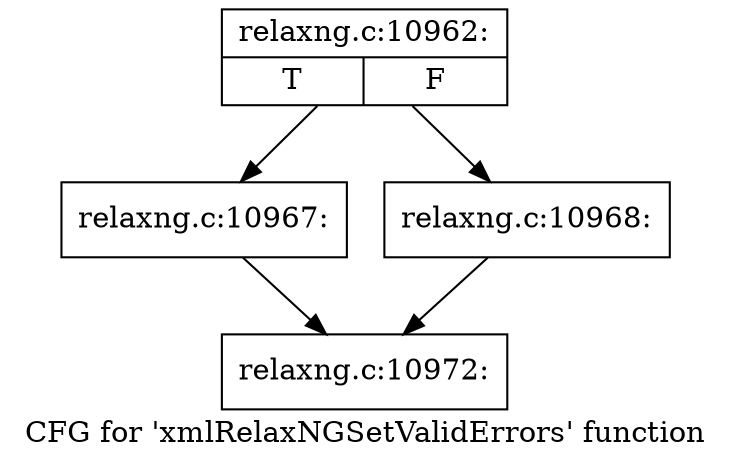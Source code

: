 digraph "CFG for 'xmlRelaxNGSetValidErrors' function" {
	label="CFG for 'xmlRelaxNGSetValidErrors' function";

	Node0x39f8b20 [shape=record,label="{relaxng.c:10962:|{<s0>T|<s1>F}}"];
	Node0x39f8b20 -> Node0x3aeb520;
	Node0x39f8b20 -> Node0x3aeb570;
	Node0x3aeb520 [shape=record,label="{relaxng.c:10967:}"];
	Node0x3aeb520 -> Node0x3ae2230;
	Node0x3aeb570 [shape=record,label="{relaxng.c:10968:}"];
	Node0x3aeb570 -> Node0x3ae2230;
	Node0x3ae2230 [shape=record,label="{relaxng.c:10972:}"];
}

